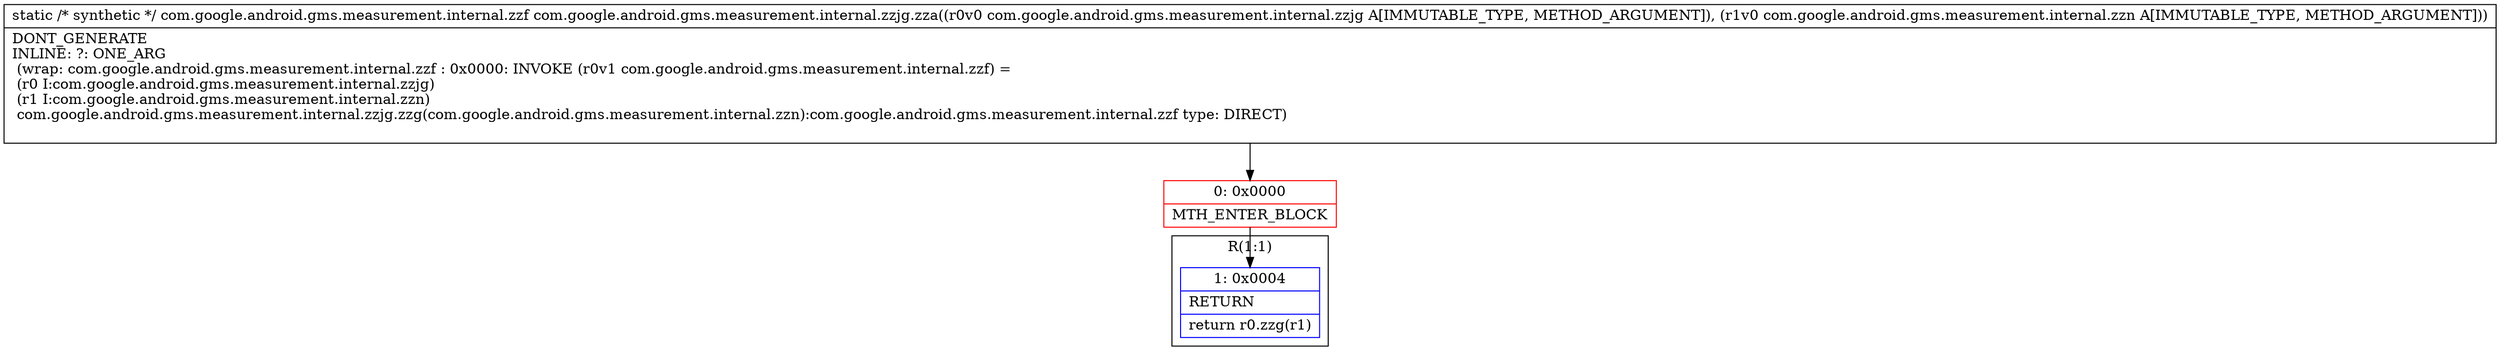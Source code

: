 digraph "CFG forcom.google.android.gms.measurement.internal.zzjg.zza(Lcom\/google\/android\/gms\/measurement\/internal\/zzjg;Lcom\/google\/android\/gms\/measurement\/internal\/zzn;)Lcom\/google\/android\/gms\/measurement\/internal\/zzf;" {
subgraph cluster_Region_1019249853 {
label = "R(1:1)";
node [shape=record,color=blue];
Node_1 [shape=record,label="{1\:\ 0x0004|RETURN\l|return r0.zzg(r1)\l}"];
}
Node_0 [shape=record,color=red,label="{0\:\ 0x0000|MTH_ENTER_BLOCK\l}"];
MethodNode[shape=record,label="{static \/* synthetic *\/ com.google.android.gms.measurement.internal.zzf com.google.android.gms.measurement.internal.zzjg.zza((r0v0 com.google.android.gms.measurement.internal.zzjg A[IMMUTABLE_TYPE, METHOD_ARGUMENT]), (r1v0 com.google.android.gms.measurement.internal.zzn A[IMMUTABLE_TYPE, METHOD_ARGUMENT]))  | DONT_GENERATE\lINLINE: ?: ONE_ARG  \l  (wrap: com.google.android.gms.measurement.internal.zzf : 0x0000: INVOKE  (r0v1 com.google.android.gms.measurement.internal.zzf) = \l  (r0 I:com.google.android.gms.measurement.internal.zzjg)\l  (r1 I:com.google.android.gms.measurement.internal.zzn)\l com.google.android.gms.measurement.internal.zzjg.zzg(com.google.android.gms.measurement.internal.zzn):com.google.android.gms.measurement.internal.zzf type: DIRECT)\l\l}"];
MethodNode -> Node_0;
Node_0 -> Node_1;
}

